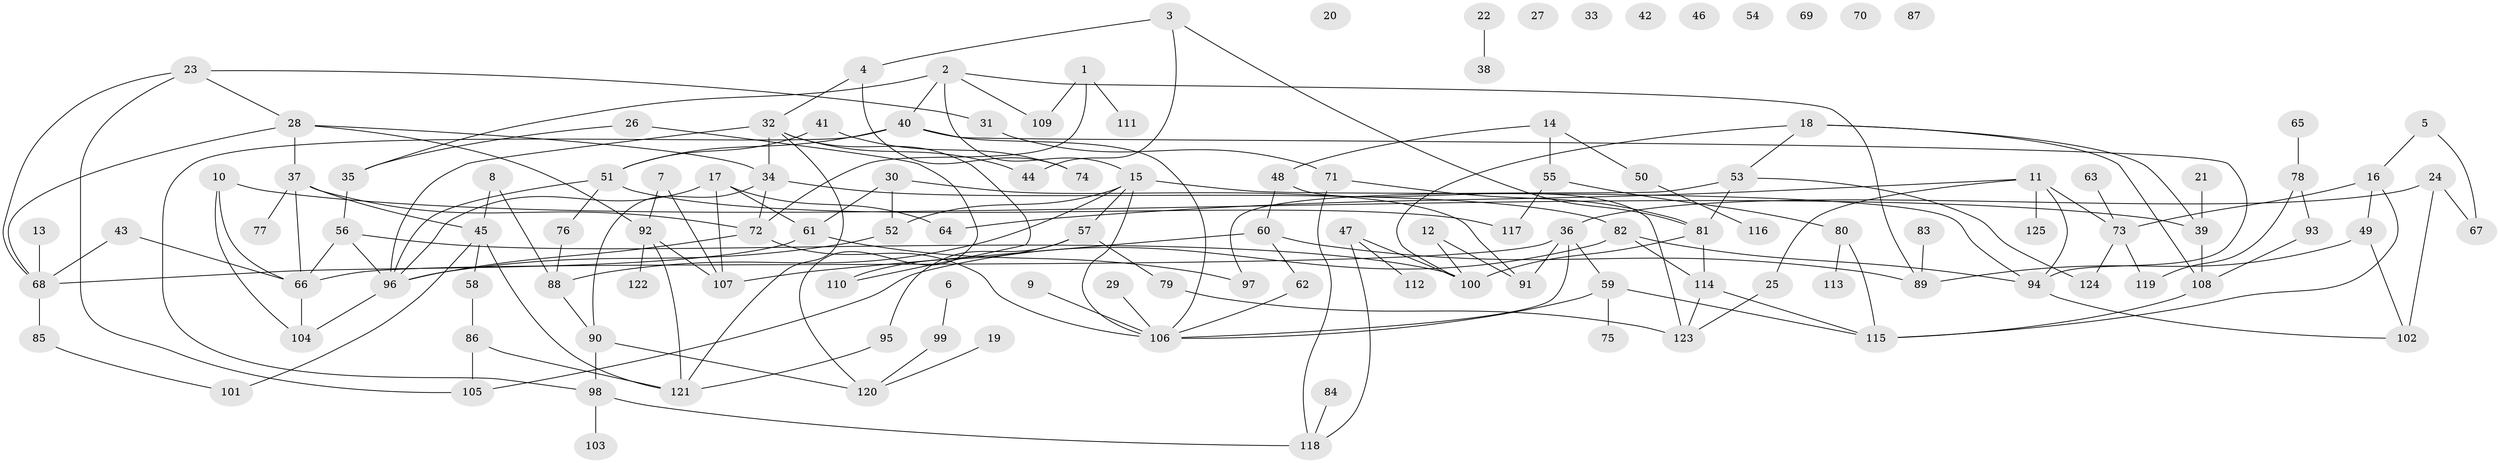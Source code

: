 // coarse degree distribution, {5: 0.175, 7: 0.05, 11: 0.025, 8: 0.025, 3: 0.125, 2: 0.125, 10: 0.05, 4: 0.175, 1: 0.15, 9: 0.025, 6: 0.075}
// Generated by graph-tools (version 1.1) at 2025/48/03/04/25 22:48:12]
// undirected, 125 vertices, 177 edges
graph export_dot {
  node [color=gray90,style=filled];
  1;
  2;
  3;
  4;
  5;
  6;
  7;
  8;
  9;
  10;
  11;
  12;
  13;
  14;
  15;
  16;
  17;
  18;
  19;
  20;
  21;
  22;
  23;
  24;
  25;
  26;
  27;
  28;
  29;
  30;
  31;
  32;
  33;
  34;
  35;
  36;
  37;
  38;
  39;
  40;
  41;
  42;
  43;
  44;
  45;
  46;
  47;
  48;
  49;
  50;
  51;
  52;
  53;
  54;
  55;
  56;
  57;
  58;
  59;
  60;
  61;
  62;
  63;
  64;
  65;
  66;
  67;
  68;
  69;
  70;
  71;
  72;
  73;
  74;
  75;
  76;
  77;
  78;
  79;
  80;
  81;
  82;
  83;
  84;
  85;
  86;
  87;
  88;
  89;
  90;
  91;
  92;
  93;
  94;
  95;
  96;
  97;
  98;
  99;
  100;
  101;
  102;
  103;
  104;
  105;
  106;
  107;
  108;
  109;
  110;
  111;
  112;
  113;
  114;
  115;
  116;
  117;
  118;
  119;
  120;
  121;
  122;
  123;
  124;
  125;
  1 -- 72;
  1 -- 109;
  1 -- 111;
  2 -- 15;
  2 -- 35;
  2 -- 40;
  2 -- 89;
  2 -- 109;
  3 -- 4;
  3 -- 44;
  3 -- 81;
  4 -- 32;
  4 -- 74;
  5 -- 16;
  5 -- 67;
  6 -- 99;
  7 -- 92;
  7 -- 107;
  8 -- 45;
  8 -- 88;
  9 -- 106;
  10 -- 39;
  10 -- 66;
  10 -- 104;
  11 -- 25;
  11 -- 64;
  11 -- 73;
  11 -- 94;
  11 -- 125;
  12 -- 91;
  12 -- 100;
  13 -- 68;
  14 -- 48;
  14 -- 50;
  14 -- 55;
  15 -- 52;
  15 -- 57;
  15 -- 88;
  15 -- 94;
  15 -- 106;
  16 -- 49;
  16 -- 73;
  16 -- 115;
  17 -- 61;
  17 -- 64;
  17 -- 96;
  17 -- 107;
  18 -- 39;
  18 -- 53;
  18 -- 100;
  18 -- 108;
  19 -- 120;
  21 -- 39;
  22 -- 38;
  23 -- 28;
  23 -- 31;
  23 -- 68;
  23 -- 105;
  24 -- 36;
  24 -- 67;
  24 -- 102;
  25 -- 123;
  26 -- 35;
  26 -- 120;
  28 -- 34;
  28 -- 37;
  28 -- 68;
  28 -- 92;
  29 -- 106;
  30 -- 52;
  30 -- 61;
  30 -- 91;
  31 -- 71;
  32 -- 34;
  32 -- 44;
  32 -- 96;
  32 -- 110;
  32 -- 121;
  34 -- 72;
  34 -- 82;
  34 -- 90;
  35 -- 56;
  36 -- 59;
  36 -- 66;
  36 -- 91;
  36 -- 106;
  37 -- 45;
  37 -- 66;
  37 -- 72;
  37 -- 77;
  39 -- 108;
  40 -- 51;
  40 -- 94;
  40 -- 98;
  40 -- 106;
  41 -- 51;
  41 -- 74;
  43 -- 66;
  43 -- 68;
  45 -- 58;
  45 -- 101;
  45 -- 121;
  47 -- 100;
  47 -- 112;
  47 -- 118;
  48 -- 60;
  48 -- 123;
  49 -- 89;
  49 -- 102;
  50 -- 116;
  51 -- 76;
  51 -- 96;
  51 -- 117;
  52 -- 96;
  53 -- 81;
  53 -- 97;
  53 -- 124;
  55 -- 80;
  55 -- 117;
  56 -- 66;
  56 -- 96;
  56 -- 100;
  57 -- 79;
  57 -- 95;
  57 -- 110;
  58 -- 86;
  59 -- 75;
  59 -- 106;
  59 -- 115;
  60 -- 62;
  60 -- 89;
  60 -- 107;
  61 -- 68;
  61 -- 97;
  62 -- 106;
  63 -- 73;
  65 -- 78;
  66 -- 104;
  68 -- 85;
  71 -- 81;
  71 -- 118;
  72 -- 96;
  72 -- 106;
  73 -- 119;
  73 -- 124;
  76 -- 88;
  78 -- 93;
  78 -- 119;
  79 -- 123;
  80 -- 113;
  80 -- 115;
  81 -- 100;
  81 -- 114;
  82 -- 94;
  82 -- 105;
  82 -- 114;
  83 -- 89;
  84 -- 118;
  85 -- 101;
  86 -- 105;
  86 -- 121;
  88 -- 90;
  90 -- 98;
  90 -- 120;
  92 -- 107;
  92 -- 121;
  92 -- 122;
  93 -- 108;
  94 -- 102;
  95 -- 121;
  96 -- 104;
  98 -- 103;
  98 -- 118;
  99 -- 120;
  108 -- 115;
  114 -- 115;
  114 -- 123;
}
